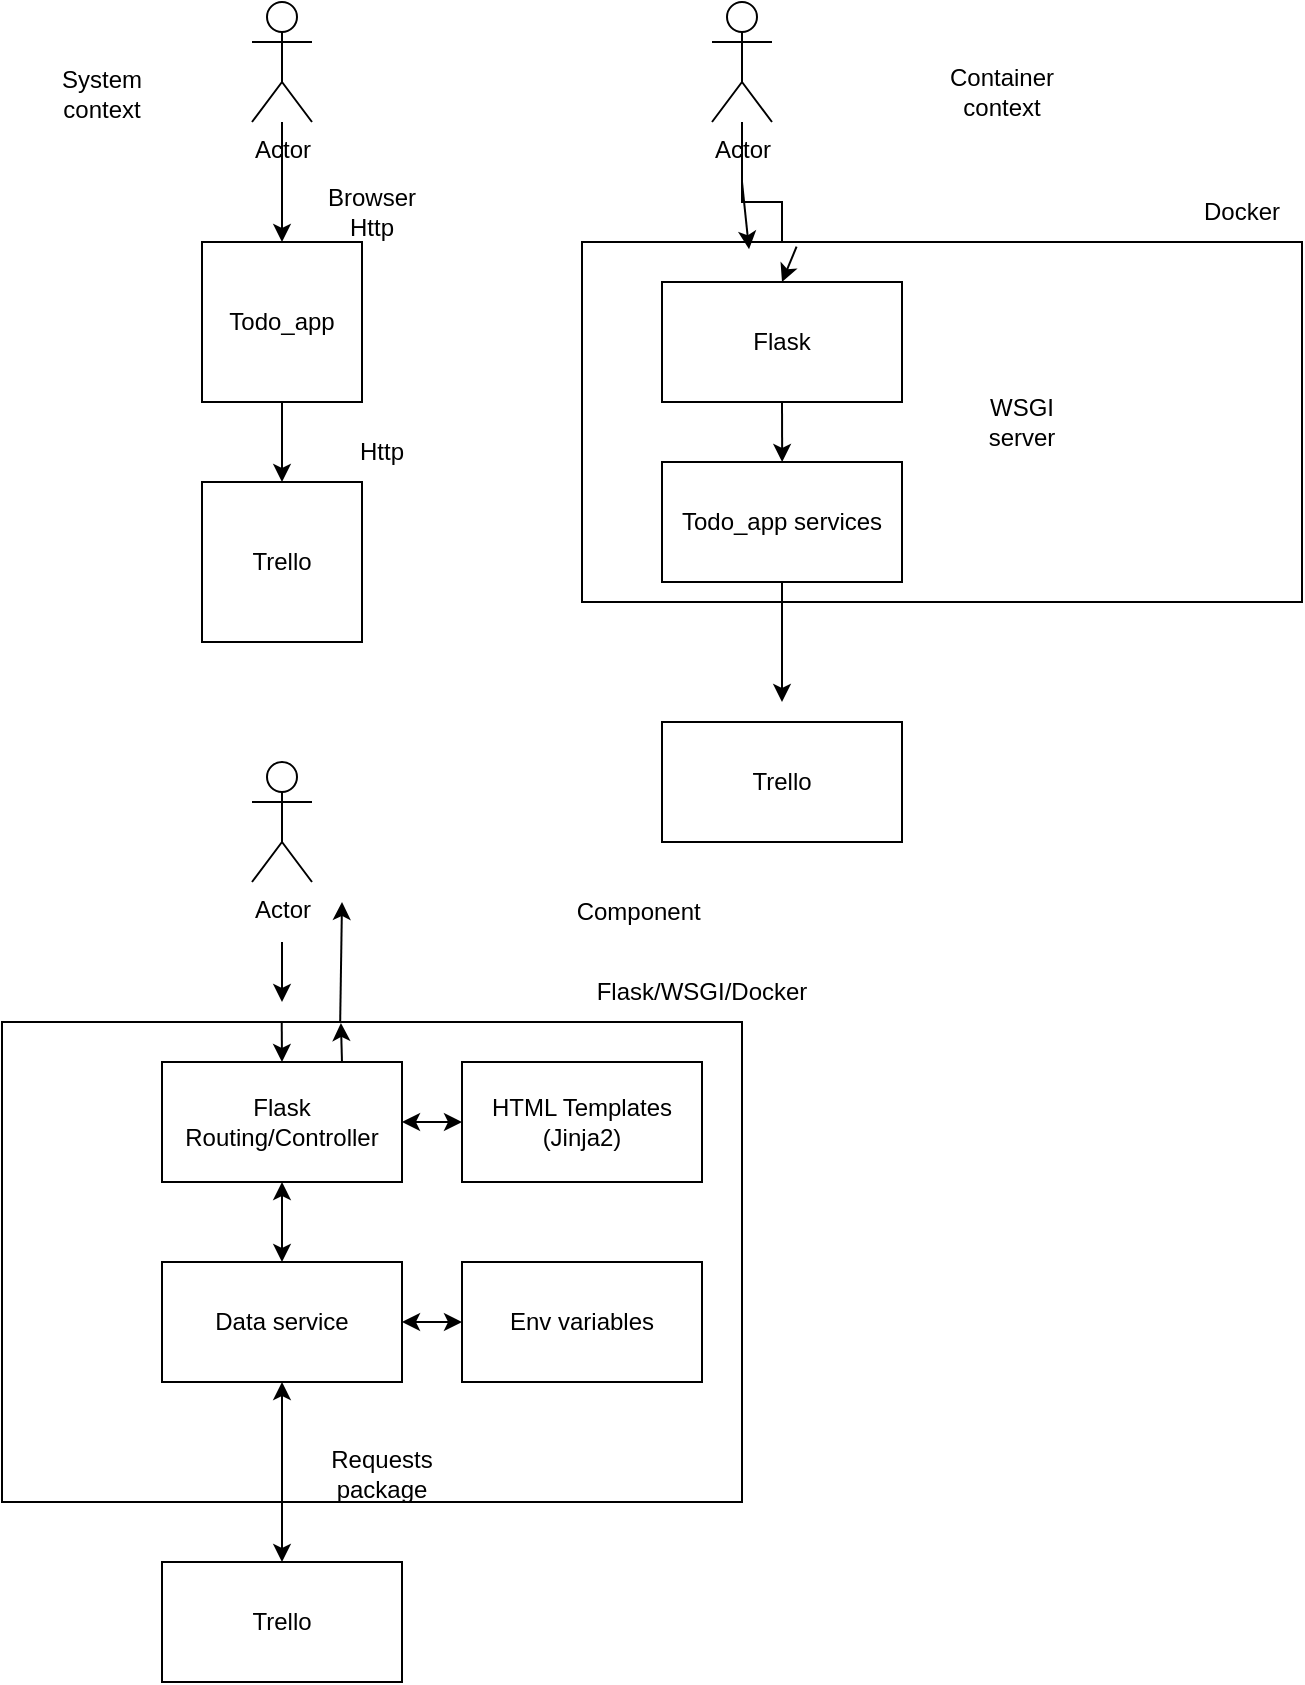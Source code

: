 <mxfile version="24.7.6">
  <diagram name="Page-1" id="ia7M3YL_msuNjT0zZbC5">
    <mxGraphModel dx="1615" dy="951" grid="1" gridSize="10" guides="1" tooltips="1" connect="1" arrows="1" fold="1" page="1" pageScale="1" pageWidth="850" pageHeight="1100" math="0" shadow="0">
      <root>
        <mxCell id="0" />
        <mxCell id="1" parent="0" />
        <mxCell id="dZCc953Jh2Hge2eQidIZ-1" value="Todo_app" style="whiteSpace=wrap;html=1;aspect=fixed;" parent="1" vertex="1">
          <mxGeometry x="170" y="210" width="80" height="80" as="geometry" />
        </mxCell>
        <mxCell id="dZCc953Jh2Hge2eQidIZ-4" value="" style="edgeStyle=orthogonalEdgeStyle;rounded=0;orthogonalLoop=1;jettySize=auto;html=1;" parent="1" source="dZCc953Jh2Hge2eQidIZ-3" target="dZCc953Jh2Hge2eQidIZ-1" edge="1">
          <mxGeometry relative="1" as="geometry" />
        </mxCell>
        <mxCell id="dZCc953Jh2Hge2eQidIZ-3" value="Actor" style="shape=umlActor;verticalLabelPosition=bottom;verticalAlign=top;html=1;outlineConnect=0;" parent="1" vertex="1">
          <mxGeometry x="195" y="90" width="30" height="60" as="geometry" />
        </mxCell>
        <mxCell id="dZCc953Jh2Hge2eQidIZ-7" value="Browser&lt;div&gt;Http&lt;/div&gt;" style="text;html=1;align=center;verticalAlign=middle;whiteSpace=wrap;rounded=0;" parent="1" vertex="1">
          <mxGeometry x="225" y="160" width="60" height="70" as="geometry" />
        </mxCell>
        <mxCell id="pfVLkUGU87kXQsg9l9MN-1" value="Trello" style="whiteSpace=wrap;html=1;aspect=fixed;" vertex="1" parent="1">
          <mxGeometry x="170" y="330" width="80" height="80" as="geometry" />
        </mxCell>
        <mxCell id="pfVLkUGU87kXQsg9l9MN-2" value="" style="endArrow=classic;html=1;rounded=0;exitX=0.5;exitY=1;exitDx=0;exitDy=0;entryX=0.5;entryY=0;entryDx=0;entryDy=0;" edge="1" parent="1" source="dZCc953Jh2Hge2eQidIZ-1" target="pfVLkUGU87kXQsg9l9MN-1">
          <mxGeometry width="50" height="50" relative="1" as="geometry">
            <mxPoint x="400" y="270" as="sourcePoint" />
            <mxPoint x="450" y="220" as="targetPoint" />
          </mxGeometry>
        </mxCell>
        <mxCell id="pfVLkUGU87kXQsg9l9MN-3" value="Http" style="text;html=1;align=center;verticalAlign=middle;whiteSpace=wrap;rounded=0;" vertex="1" parent="1">
          <mxGeometry x="230" y="300" width="60" height="30" as="geometry" />
        </mxCell>
        <mxCell id="pfVLkUGU87kXQsg9l9MN-33" value="" style="edgeStyle=orthogonalEdgeStyle;rounded=0;orthogonalLoop=1;jettySize=auto;html=1;" edge="1" parent="1" source="pfVLkUGU87kXQsg9l9MN-4" target="pfVLkUGU87kXQsg9l9MN-7">
          <mxGeometry relative="1" as="geometry" />
        </mxCell>
        <mxCell id="pfVLkUGU87kXQsg9l9MN-4" value="Actor" style="shape=umlActor;verticalLabelPosition=bottom;verticalAlign=top;html=1;outlineConnect=0;" vertex="1" parent="1">
          <mxGeometry x="425" y="90" width="30" height="60" as="geometry" />
        </mxCell>
        <mxCell id="pfVLkUGU87kXQsg9l9MN-5" value="" style="rounded=0;whiteSpace=wrap;html=1;" vertex="1" parent="1">
          <mxGeometry x="360" y="210" width="360" height="180" as="geometry" />
        </mxCell>
        <mxCell id="pfVLkUGU87kXQsg9l9MN-6" value="" style="endArrow=classic;html=1;rounded=0;entryX=0.232;entryY=0.02;entryDx=0;entryDy=0;entryPerimeter=0;" edge="1" parent="1" target="pfVLkUGU87kXQsg9l9MN-5">
          <mxGeometry width="50" height="50" relative="1" as="geometry">
            <mxPoint x="440" y="180" as="sourcePoint" />
            <mxPoint x="450" y="220" as="targetPoint" />
          </mxGeometry>
        </mxCell>
        <mxCell id="pfVLkUGU87kXQsg9l9MN-7" value="Flask" style="rounded=0;whiteSpace=wrap;html=1;" vertex="1" parent="1">
          <mxGeometry x="400" y="230" width="120" height="60" as="geometry" />
        </mxCell>
        <mxCell id="pfVLkUGU87kXQsg9l9MN-8" value="" style="endArrow=classic;html=1;rounded=0;exitX=0.5;exitY=1;exitDx=0;exitDy=0;entryX=0.278;entryY=0.611;entryDx=0;entryDy=0;entryPerimeter=0;" edge="1" parent="1" source="pfVLkUGU87kXQsg9l9MN-7" target="pfVLkUGU87kXQsg9l9MN-5">
          <mxGeometry width="50" height="50" relative="1" as="geometry">
            <mxPoint x="460" y="350" as="sourcePoint" />
            <mxPoint x="510" y="300" as="targetPoint" />
          </mxGeometry>
        </mxCell>
        <mxCell id="pfVLkUGU87kXQsg9l9MN-9" value="Todo_app services" style="rounded=0;whiteSpace=wrap;html=1;" vertex="1" parent="1">
          <mxGeometry x="400" y="320" width="120" height="60" as="geometry" />
        </mxCell>
        <mxCell id="pfVLkUGU87kXQsg9l9MN-10" value="WSGI server" style="text;html=1;align=center;verticalAlign=middle;whiteSpace=wrap;rounded=0;" vertex="1" parent="1">
          <mxGeometry x="550" y="285" width="60" height="30" as="geometry" />
        </mxCell>
        <mxCell id="pfVLkUGU87kXQsg9l9MN-11" value="" style="endArrow=classic;html=1;rounded=0;exitX=0.298;exitY=0.013;exitDx=0;exitDy=0;exitPerimeter=0;entryX=0.5;entryY=0;entryDx=0;entryDy=0;" edge="1" parent="1" source="pfVLkUGU87kXQsg9l9MN-5" target="pfVLkUGU87kXQsg9l9MN-7">
          <mxGeometry width="50" height="50" relative="1" as="geometry">
            <mxPoint x="350" y="360" as="sourcePoint" />
            <mxPoint x="400" y="310" as="targetPoint" />
          </mxGeometry>
        </mxCell>
        <mxCell id="pfVLkUGU87kXQsg9l9MN-12" value="" style="endArrow=classic;html=1;rounded=0;exitX=0.5;exitY=1;exitDx=0;exitDy=0;" edge="1" parent="1" source="pfVLkUGU87kXQsg9l9MN-9">
          <mxGeometry width="50" height="50" relative="1" as="geometry">
            <mxPoint x="460" y="430" as="sourcePoint" />
            <mxPoint x="460" y="440" as="targetPoint" />
          </mxGeometry>
        </mxCell>
        <mxCell id="pfVLkUGU87kXQsg9l9MN-13" value="Trello" style="rounded=0;whiteSpace=wrap;html=1;" vertex="1" parent="1">
          <mxGeometry x="400" y="450" width="120" height="60" as="geometry" />
        </mxCell>
        <mxCell id="pfVLkUGU87kXQsg9l9MN-14" value="Actor" style="shape=umlActor;verticalLabelPosition=bottom;verticalAlign=top;html=1;outlineConnect=0;" vertex="1" parent="1">
          <mxGeometry x="195" y="470" width="30" height="60" as="geometry" />
        </mxCell>
        <mxCell id="pfVLkUGU87kXQsg9l9MN-15" value="" style="rounded=0;whiteSpace=wrap;html=1;" vertex="1" parent="1">
          <mxGeometry x="70" y="600" width="370" height="240" as="geometry" />
        </mxCell>
        <mxCell id="pfVLkUGU87kXQsg9l9MN-16" value="" style="endArrow=classic;html=1;rounded=0;exitX=0.378;exitY=0;exitDx=0;exitDy=0;exitPerimeter=0;entryX=0.5;entryY=0;entryDx=0;entryDy=0;" edge="1" parent="1" source="pfVLkUGU87kXQsg9l9MN-15" target="pfVLkUGU87kXQsg9l9MN-18">
          <mxGeometry width="50" height="50" relative="1" as="geometry">
            <mxPoint x="350" y="810" as="sourcePoint" />
            <mxPoint x="400" y="760" as="targetPoint" />
          </mxGeometry>
        </mxCell>
        <mxCell id="pfVLkUGU87kXQsg9l9MN-17" value="" style="endArrow=classic;html=1;rounded=0;" edge="1" parent="1">
          <mxGeometry width="50" height="50" relative="1" as="geometry">
            <mxPoint x="210" y="560" as="sourcePoint" />
            <mxPoint x="210" y="590" as="targetPoint" />
          </mxGeometry>
        </mxCell>
        <mxCell id="pfVLkUGU87kXQsg9l9MN-18" value="Flask Routing/Controller" style="rounded=0;whiteSpace=wrap;html=1;" vertex="1" parent="1">
          <mxGeometry x="150" y="620" width="120" height="60" as="geometry" />
        </mxCell>
        <mxCell id="pfVLkUGU87kXQsg9l9MN-19" value="Flask/WSGI/Docker" style="text;html=1;align=center;verticalAlign=middle;whiteSpace=wrap;rounded=0;" vertex="1" parent="1">
          <mxGeometry x="390" y="570" width="60" height="30" as="geometry" />
        </mxCell>
        <mxCell id="pfVLkUGU87kXQsg9l9MN-20" value="HTML Templates (Jinja2)" style="rounded=0;whiteSpace=wrap;html=1;" vertex="1" parent="1">
          <mxGeometry x="300" y="620" width="120" height="60" as="geometry" />
        </mxCell>
        <mxCell id="pfVLkUGU87kXQsg9l9MN-21" value="" style="endArrow=classic;html=1;rounded=0;exitX=0.75;exitY=0;exitDx=0;exitDy=0;entryX=0.458;entryY=0.002;entryDx=0;entryDy=0;entryPerimeter=0;" edge="1" parent="1" source="pfVLkUGU87kXQsg9l9MN-18" target="pfVLkUGU87kXQsg9l9MN-15">
          <mxGeometry width="50" height="50" relative="1" as="geometry">
            <mxPoint x="230" y="660" as="sourcePoint" />
            <mxPoint x="280" y="610" as="targetPoint" />
          </mxGeometry>
        </mxCell>
        <mxCell id="pfVLkUGU87kXQsg9l9MN-22" value="" style="endArrow=classic;html=1;rounded=0;exitX=0.457;exitY=0;exitDx=0;exitDy=0;exitPerimeter=0;" edge="1" parent="1" source="pfVLkUGU87kXQsg9l9MN-15">
          <mxGeometry width="50" height="50" relative="1" as="geometry">
            <mxPoint x="250" y="630" as="sourcePoint" />
            <mxPoint x="240" y="540" as="targetPoint" />
          </mxGeometry>
        </mxCell>
        <mxCell id="pfVLkUGU87kXQsg9l9MN-23" value="" style="endArrow=classic;startArrow=classic;html=1;rounded=0;exitX=1;exitY=0.5;exitDx=0;exitDy=0;entryX=0;entryY=0.5;entryDx=0;entryDy=0;" edge="1" parent="1" source="pfVLkUGU87kXQsg9l9MN-18" target="pfVLkUGU87kXQsg9l9MN-20">
          <mxGeometry width="50" height="50" relative="1" as="geometry">
            <mxPoint x="230" y="770" as="sourcePoint" />
            <mxPoint x="280" y="720" as="targetPoint" />
          </mxGeometry>
        </mxCell>
        <mxCell id="pfVLkUGU87kXQsg9l9MN-24" value="Data service" style="rounded=0;whiteSpace=wrap;html=1;" vertex="1" parent="1">
          <mxGeometry x="150" y="720" width="120" height="60" as="geometry" />
        </mxCell>
        <mxCell id="pfVLkUGU87kXQsg9l9MN-25" value="Env variables" style="rounded=0;whiteSpace=wrap;html=1;" vertex="1" parent="1">
          <mxGeometry x="300" y="720" width="120" height="60" as="geometry" />
        </mxCell>
        <mxCell id="pfVLkUGU87kXQsg9l9MN-26" value="" style="endArrow=classic;startArrow=classic;html=1;rounded=0;exitX=0.5;exitY=0;exitDx=0;exitDy=0;entryX=0.5;entryY=1;entryDx=0;entryDy=0;" edge="1" parent="1" source="pfVLkUGU87kXQsg9l9MN-24" target="pfVLkUGU87kXQsg9l9MN-18">
          <mxGeometry width="50" height="50" relative="1" as="geometry">
            <mxPoint x="170" y="760" as="sourcePoint" />
            <mxPoint x="220" y="710" as="targetPoint" />
          </mxGeometry>
        </mxCell>
        <mxCell id="pfVLkUGU87kXQsg9l9MN-27" value="Docker" style="text;html=1;align=center;verticalAlign=middle;whiteSpace=wrap;rounded=0;" vertex="1" parent="1">
          <mxGeometry x="660" y="180" width="60" height="30" as="geometry" />
        </mxCell>
        <mxCell id="pfVLkUGU87kXQsg9l9MN-28" value="" style="endArrow=classic;startArrow=classic;html=1;rounded=0;exitX=1;exitY=0.5;exitDx=0;exitDy=0;entryX=0;entryY=0.5;entryDx=0;entryDy=0;" edge="1" parent="1" source="pfVLkUGU87kXQsg9l9MN-24" target="pfVLkUGU87kXQsg9l9MN-25">
          <mxGeometry width="50" height="50" relative="1" as="geometry">
            <mxPoint x="540" y="830" as="sourcePoint" />
            <mxPoint x="590" y="780" as="targetPoint" />
          </mxGeometry>
        </mxCell>
        <mxCell id="pfVLkUGU87kXQsg9l9MN-29" value="Trello" style="rounded=0;whiteSpace=wrap;html=1;" vertex="1" parent="1">
          <mxGeometry x="150" y="870" width="120" height="60" as="geometry" />
        </mxCell>
        <mxCell id="pfVLkUGU87kXQsg9l9MN-30" value="" style="endArrow=classic;startArrow=classic;html=1;rounded=0;entryX=0.5;entryY=1;entryDx=0;entryDy=0;" edge="1" parent="1" target="pfVLkUGU87kXQsg9l9MN-24">
          <mxGeometry width="50" height="50" relative="1" as="geometry">
            <mxPoint x="210" y="870" as="sourcePoint" />
            <mxPoint x="260" y="820" as="targetPoint" />
          </mxGeometry>
        </mxCell>
        <mxCell id="pfVLkUGU87kXQsg9l9MN-31" value="System context" style="text;html=1;align=center;verticalAlign=middle;whiteSpace=wrap;rounded=0;" vertex="1" parent="1">
          <mxGeometry x="90" y="121" width="60" height="30" as="geometry" />
        </mxCell>
        <mxCell id="pfVLkUGU87kXQsg9l9MN-32" value="Container context" style="text;html=1;align=center;verticalAlign=middle;whiteSpace=wrap;rounded=0;" vertex="1" parent="1">
          <mxGeometry x="540" y="120" width="60" height="30" as="geometry" />
        </mxCell>
        <mxCell id="pfVLkUGU87kXQsg9l9MN-34" value="Component&amp;nbsp;" style="text;html=1;align=center;verticalAlign=middle;whiteSpace=wrap;rounded=0;" vertex="1" parent="1">
          <mxGeometry x="360" y="530" width="60" height="30" as="geometry" />
        </mxCell>
        <mxCell id="pfVLkUGU87kXQsg9l9MN-35" value="Requests package" style="text;html=1;align=center;verticalAlign=middle;whiteSpace=wrap;rounded=0;" vertex="1" parent="1">
          <mxGeometry x="230" y="811" width="60" height="30" as="geometry" />
        </mxCell>
      </root>
    </mxGraphModel>
  </diagram>
</mxfile>

